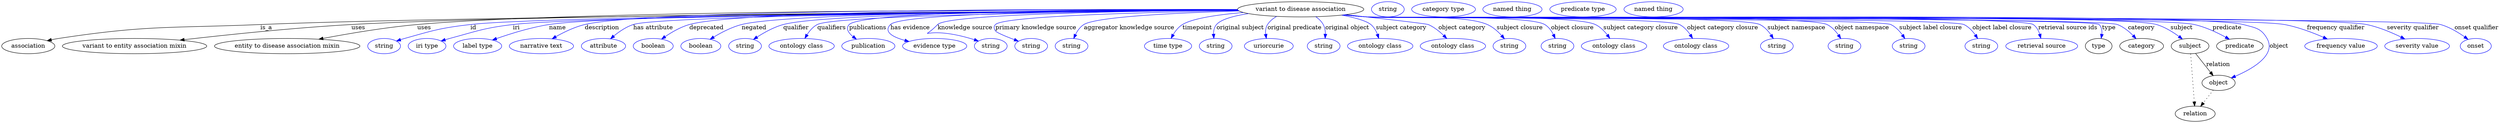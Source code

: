 digraph {
	graph [bb="0,0,5869.4,283"];
	node [label="\N"];
	"variant to disease association"	[height=0.5,
		label="variant to disease association",
		pos="3052.4,265",
		width=4.1163];
	association	[height=0.5,
		pos="62.394,178",
		width=1.7332];
	"variant to disease association" -> association	[label=is_a,
		lp="622.39,221.5",
		pos="e,106.48,190.75 2904.9,262.95 2447.9,259.55 1059.3,247.88 608.39,229 396.96,220.15 342.57,228.08 133.39,196 127.91,195.16 122.23,\
194.11 116.58,192.95"];
	"variant to entity association mixin"	[height=0.5,
		pos="312.39,178",
		width=4.7121];
	"variant to disease association" -> "variant to entity association mixin"	[label=uses,
		lp="838.89,221.5",
		pos="e,419.16,192.04 2904.7,263.27 2474.8,260.88 1229.3,252.1 822.39,229 687.22,221.33 532.53,205.11 429.3,193.21"];
	"entity to disease association mixin"	[height=0.5,
		pos="671.39,178",
		width=4.7482];
	"variant to disease association" -> "entity to disease association mixin"	[label=uses,
		lp="993.89,221.5",
		pos="e,745.83,194.27 2904,264.3 2494,264.67 1351.7,262.56 977.39,229 901.98,222.24 817.05,207.81 755.83,196.18"];
	id	[color=blue,
		height=0.5,
		label=string,
		pos="898.39,178",
		width=1.0652];
	"variant to disease association" -> id	[color=blue,
		label=id,
		lp="1111.4,221.5",
		pos="e,927.38,189.97 2904.9,262.95 2481.5,259.71 1281.1,248.86 1104.4,229 1033.1,220.99 1015.5,215.35 946.39,196 943.29,195.13 940.09,\
194.16 936.89,193.14",
		style=solid];
	iri	[color=blue,
		height=0.5,
		label="iri type",
		pos="999.39,178",
		width=1.2277];
	"variant to disease association" -> iri	[color=blue,
		label=iri,
		lp="1208.4,221.5",
		pos="e,1032.7,190.01 2904.9,262.91 2496,259.66 1367.2,248.97 1200.4,229 1144.9,222.36 1082.8,205.37 1042.5,193.03",
		style=solid];
	name	[color=blue,
		height=0.5,
		label="label type",
		pos="1118.4,178",
		width=1.5707];
	"variant to disease association" -> name	[color=blue,
		label=name,
		lp="1305.4,221.5",
		pos="e,1152.9,192.35 2904.5,263.37 2508.4,261.34 1442.8,253.66 1285.4,229 1242.7,222.31 1195.6,207.51 1162.4,195.74",
		style=solid];
	description	[color=blue,
		height=0.5,
		label="narrative text",
		pos="1268.4,178",
		width=2.0943];
	"variant to disease association" -> description	[color=blue,
		label=description,
		lp="1409.9,221.5",
		pos="e,1293.4,195.24 2904,264.61 2520.5,265.66 1515.9,264.89 1369.4,229 1345.7,223.2 1321.2,211.2 1302.2,200.41",
		style=solid];
	"has attribute"	[color=blue,
		height=0.5,
		label=attribute,
		pos="1413.4,178",
		width=1.4443];
	"variant to disease association" -> "has attribute"	[color=blue,
		label="has attribute",
		lp="1529.4,221.5",
		pos="e,1429.6,195.19 2904.8,263.09 2526.8,260.43 1549,251.42 1482.4,229 1465.7,223.39 1449.6,212.2 1437.2,201.82",
		style=solid];
	deprecated	[color=blue,
		height=0.5,
		label=boolean,
		pos="1530.4,178",
		width=1.2999];
	"variant to disease association" -> deprecated	[color=blue,
		label=deprecated,
		lp="1654.9,221.5",
		pos="e,1549.7,194.47 2903.9,264.65 2561.4,265.53 1735.6,263.94 1614.4,229 1594,223.13 1573.5,211.09 1557.9,200.3",
		style=solid];
	negated	[color=blue,
		height=0.5,
		label=boolean,
		pos="1642.4,178",
		width=1.2999];
	"variant to disease association" -> negated	[color=blue,
		label=negated,
		lp="1766.4,221.5",
		pos="e,1664.2,194.22 2904.3,263.84 2584.2,262.96 1847.6,257.78 1737.4,229 1714.5,223.02 1691,210.69 1673.1,199.77",
		style=solid];
	qualifier	[color=blue,
		height=0.5,
		label=string,
		pos="1745.4,178",
		width=1.0652];
	"variant to disease association" -> qualifier	[color=blue,
		label=qualifier,
		lp="1865.4,221.5",
		pos="e,1765.3,193.73 2904.5,263.67 2602.8,262.43 1935.8,256.57 1835.4,229 1813.2,222.92 1790.6,210.33 1773.6,199.31",
		style=solid];
	qualifiers	[color=blue,
		height=0.5,
		label="ontology class",
		pos="1878.4,178",
		width=2.1304];
	"variant to disease association" -> qualifiers	[color=blue,
		label=qualifiers,
		lp="1948.9,221.5",
		pos="e,1886.1,196.18 2905.1,262.87 2607.3,260.11 1958.4,251.53 1915.4,229 1905.2,223.69 1897.2,214.19 1891.2,204.89",
		style=solid];
	publications	[color=blue,
		height=0.5,
		label=publication,
		pos="2035.4,178",
		width=1.7332];
	"variant to disease association" -> publications	[color=blue,
		label=publications,
		lp="2034.4,221.5",
		pos="e,2007.7,194.14 2904.2,264.49 2619.6,264.7 2021.6,261.26 1990.4,229 1981.4,219.73 1988.6,209.14 1999.6,200.11",
		style=solid];
	"has evidence"	[color=blue,
		height=0.5,
		label="evidence type",
		pos="2191.4,178",
		width=2.0943];
	"variant to disease association" -> "has evidence"	[color=blue,
		label="has evidence",
		lp="2133.9,221.5",
		pos="e,2131.1,188.9 2904.3,263.95 2640.7,263.13 2115.2,257.87 2087.4,229 2070.5,211.51 2093,199.37 2121.3,191.43",
		style=solid];
	"knowledge source"	[color=blue,
		height=0.5,
		label=string,
		pos="2323.4,178",
		width=1.0652];
	"variant to disease association" -> "knowledge source"	[color=blue,
		label="knowledge source",
		lp="2262.9,221.5",
		pos="e,2294.4,189.86 2905,263.2 2667,261.16 2222.4,254.02 2198.4,229 2156.2,185 2161.9,229.25 2275.4,196 2278.5,195.09 2281.7,194.1 2284.9,\
193.06",
		style=solid];
	"primary knowledge source"	[color=blue,
		height=0.5,
		label=string,
		pos="2418.4,178",
		width=1.0652];
	"variant to disease association" -> "primary knowledge source"	[color=blue,
		label="primary knowledge source",
		lp="2429.4,221.5",
		pos="e,2388.8,189.5 2906.1,261.97 2701.8,258.4 2353.8,249.36 2334.4,229 2329.8,224.17 2330.7,219.55 2334.4,214 2337.2,209.74 2358.7,200.84 \
2379.2,193.08",
		style=solid];
	"aggregator knowledge source"	[color=blue,
		height=0.5,
		label=string,
		pos="2513.4,178",
		width=1.0652];
	"variant to disease association" -> "aggregator knowledge source"	[color=blue,
		label="aggregator knowledge source",
		lp="2648.9,221.5",
		pos="e,2518.5,195.92 2908,260.96 2768.1,256.93 2572.8,247.95 2542.4,229 2533.5,223.49 2527.1,214.21 2522.6,205.14",
		style=solid];
	timepoint	[color=blue,
		height=0.5,
		label="time type",
		pos="2740.4,178",
		width=1.5346];
	"variant to disease association" -> timepoint	[color=blue,
		label=timepoint,
		lp="2809.4,221.5",
		pos="e,2747.5,196.25 2917.7,257.46 2859.3,252.52 2798.8,243.92 2774.4,229 2765.1,223.33 2757.8,214.07 2752.4,205.05",
		style=solid];
	"original subject"	[color=blue,
		height=0.5,
		label=string,
		pos="2852.4,178",
		width=1.0652];
	"variant to disease association" -> "original subject"	[color=blue,
		label="original subject",
		lp="2910.4,221.5",
		pos="e,2848.1,196.27 2929.7,254.82 2895.9,249.66 2865.4,241.59 2854.4,229 2849,222.84 2847.3,214.44 2847.3,206.28",
		style=solid];
	"original predicate"	[color=blue,
		height=0.5,
		label=uriorcurie,
		pos="2977.4,178",
		width=1.5887];
	"variant to disease association" -> "original predicate"	[color=blue,
		label="original predicate",
		lp="3037.9,221.5",
		pos="e,2971.6,196.05 2995.7,248.15 2987.2,243.34 2979.6,237.1 2974.4,229 2970.1,222.3 2969.2,213.98 2969.9,206.06",
		style=solid];
	"original object"	[color=blue,
		height=0.5,
		label=string,
		pos="3106.4,178",
		width=1.0652];
	"variant to disease association" -> "original object"	[color=blue,
		label="original object",
		lp="3161.9,221.5",
		pos="e,3109.9,196.23 3087.9,247.5 3094.9,242.57 3101.3,236.44 3105.4,229 3109.1,222.2 3110.4,214.06 3110.4,206.33",
		style=solid];
	"subject category"	[color=blue,
		height=0.5,
		label="ontology class",
		pos="3239.4,178",
		width=2.1304];
	"variant to disease association" -> "subject category"	[color=blue,
		label="subject category",
		lp="3288.9,221.5",
		pos="e,3236,196.3 3148.4,251.22 3178.1,245.67 3206,238.28 3217.4,229 3224.6,223.15 3229.5,214.48 3232.8,205.99",
		style=solid];
	"object category"	[color=blue,
		height=0.5,
		label="ontology class",
		pos="3410.4,178",
		width=2.1304];
	"variant to disease association" -> "object category"	[color=blue,
		label="object category",
		lp="3431.9,221.5",
		pos="e,3396,195.88 3158.4,252.36 3242.9,242.97 3347.8,231 3352.4,229 3366,223.04 3378.7,212.77 3388.8,203.09",
		style=solid];
	"subject closure"	[color=blue,
		height=0.5,
		label=string,
		pos="3543.4,178",
		width=1.0652];
	"variant to disease association" -> "subject closure"	[color=blue,
		label="subject closure",
		lp="3567.9,221.5",
		pos="e,3531.7,195.16 3156.4,252.16 3174.4,250.3 3192.9,248.5 3210.4,247 3272.7,241.65 3434.1,254.22 3491.4,229 3504.4,223.26 3516.1,212.77 \
3525.1,202.87",
		style=solid];
	"object closure"	[color=blue,
		height=0.5,
		label=string,
		pos="3656.4,178",
		width=1.0652];
	"variant to disease association" -> "object closure"	[color=blue,
		label="object closure",
		lp="3691.4,221.5",
		pos="e,3651,196.03 3155.1,251.98 3173.5,250.11 3192.5,248.35 3210.4,247 3256.5,243.52 3586.6,252.66 3626.4,229 3635.4,223.62 3642.1,214.37 \
3646.8,205.28",
		style=solid];
	"subject category closure"	[color=blue,
		height=0.5,
		label="ontology class",
		pos="3789.4,178",
		width=2.1304];
	"variant to disease association" -> "subject category closure"	[color=blue,
		label="subject category closure",
		lp="3851.9,221.5",
		pos="e,3779.5,196.23 3154.3,251.92 3172.9,250.03 3192.2,248.28 3210.4,247 3269.7,242.82 3691.6,254.41 3745.4,229 3756.7,223.65 3766.3,\
213.88 3773.7,204.39",
		style=solid];
	"object category closure"	[color=blue,
		height=0.5,
		label="ontology class",
		pos="3982.4,178",
		width=2.1304];
	"variant to disease association" -> "object category closure"	[color=blue,
		label="object category closure",
		lp="4044.9,221.5",
		pos="e,3974.1,196.23 3153.9,251.83 3172.6,249.93 3192.1,248.21 3210.4,247 3251,244.32 3907,247.32 3943.4,229 3953.8,223.75 3962.3,214.26 \
3968.7,204.95",
		style=solid];
	"subject namespace"	[color=blue,
		height=0.5,
		label=string,
		pos="4172.4,178",
		width=1.0652];
	"variant to disease association" -> "subject namespace"	[color=blue,
		label="subject namespace",
		lp="4218.4,221.5",
		pos="e,4164.1,195.76 3153.4,251.8 3172.3,249.89 3191.9,248.17 3210.4,247 3261.5,243.76 4086.4,251.64 4132.4,229 4143.2,223.66 4152.1,\
213.84 4158.7,204.3",
		style=solid];
	"object namespace"	[color=blue,
		height=0.5,
		label=string,
		pos="4331.4,178",
		width=1.0652];
	"variant to disease association" -> "object namespace"	[color=blue,
		label="object namespace",
		lp="4372.4,221.5",
		pos="e,4322.8,195.79 3153.4,251.75 3172.3,249.85 3191.9,248.14 3210.4,247 3270.3,243.29 4236.4,255.12 4290.4,229 4301.4,223.69 4310.4,\
213.87 4317.2,204.33",
		style=solid];
	"subject label closure"	[color=blue,
		height=0.5,
		label=string,
		pos="4482.4,178",
		width=1.0652];
	"variant to disease association" -> "subject label closure"	[color=blue,
		label="subject label closure",
		lp="4534.4,221.5",
		pos="e,4473.5,195.81 3153,251.77 3172,249.85 3191.8,248.13 3210.4,247 3244.5,244.92 4409.5,243.66 4440.4,229 4451.5,223.71 4460.8,213.9 \
4467.7,204.36",
		style=solid];
	"object label closure"	[color=blue,
		height=0.5,
		label=string,
		pos="4653.4,178",
		width=1.0652];
	"variant to disease association" -> "object label closure"	[color=blue,
		label="object label closure",
		lp="4701.9,221.5",
		pos="e,4644.8,195.8 3153,251.74 3172,249.83 3191.8,248.12 3210.4,247 3249.3,244.66 4577.3,245.89 4612.4,229 4623.4,223.71 4632.4,213.89 \
4639.2,204.35",
		style=solid];
	"retrieval source ids"	[color=blue,
		height=0.5,
		label="retrieval source",
		pos="4795.4,178",
		width=2.347];
	"variant to disease association" -> "retrieval source ids"	[color=blue,
		label="retrieval source ids",
		lp="4856.9,221.5",
		pos="e,4793.3,196.43 3153,251.72 3172,249.81 3191.8,248.1 3210.4,247 3253.8,244.42 4739.5,253.58 4775.4,229 4783.1,223.7 4787.9,214.88 \
4790.8,206.11",
		style=solid];
	type	[height=0.5,
		pos="4929.4,178",
		width=0.86659];
	"variant to disease association" -> type	[color=blue,
		label=type,
		lp="4953.4,221.5",
		pos="e,4935.3,196.13 3153,251.7 3172,249.79 3191.8,248.09 3210.4,247 3234.2,245.6 4913.6,245.98 4930.4,229 4936.3,223.03 4937.6,214.44 \
4936.9,206.06",
		style=solid];
	category	[height=0.5,
		pos="5030.4,178",
		width=1.4263];
	"variant to disease association" -> category	[color=blue,
		label=category,
		lp="5029.9,221.5",
		pos="e,5017.4,195.45 3153,251.7 3172,249.79 3191.8,248.09 3210.4,247 3259.3,244.13 4927.6,246.49 4973.4,229 4987.5,223.61 5000.4,213 \
5010.4,202.94",
		style=solid];
	subject	[height=0.5,
		pos="5144.4,178",
		width=1.2277];
	"variant to disease association" -> subject	[color=blue,
		label=subject,
		lp="5124.4,221.5",
		pos="e,5126.4,194.56 3152.6,251.73 3171.7,249.81 3191.7,248.1 3210.4,247 3313.3,240.98 4966.5,258.17 5065.4,229 5084.7,223.32 5103.7,\
211.45 5118.3,200.7",
		style=solid];
	predicate	[height=0.5,
		pos="5261.4,178",
		width=1.5165];
	"variant to disease association" -> predicate	[color=blue,
		label=predicate,
		lp="5231.4,221.5",
		pos="e,5237,194.12 3152.6,251.73 3171.7,249.8 3191.7,248.09 3210.4,247 3318.2,240.72 5049.1,252.91 5154.4,229 5180.4,223.1 5207.6,210.28 \
5228.1,199.11",
		style=solid];
	object	[height=0.5,
		pos="5211.4,91",
		width=1.0832];
	"variant to disease association" -> object	[color=blue,
		label=object,
		lp="5353.4,178",
		pos="e,5241.2,102.71 3152.6,251.72 3171.7,249.8 3191.7,248.09 3210.4,247 3324.6,240.37 5159.2,259.58 5269.4,229 5297.2,221.28 5311.1,\
221.08 5325.4,196 5347.7,156.94 5291.7,124.38 5250.5,106.59",
		style=solid];
	"frequency qualifier"	[color=blue,
		height=0.5,
		label="frequency value",
		pos="5499.4,178",
		width=2.3651];
	"variant to disease association" -> "frequency qualifier"	[color=blue,
		label="frequency qualifier",
		lp="5487.4,221.5",
		pos="e,5467.3,194.74 3152.6,251.71 3171.7,249.79 3191.7,248.08 3210.4,247 3330,240.08 5248.6,250.91 5366.4,229 5398.1,223.1 5432.1,210.18 \
5457.8,198.95",
		style=solid];
	"severity qualifier"	[color=blue,
		height=0.5,
		label="severity value",
		pos="5678.4,178",
		width=2.1123];
	"variant to disease association" -> "severity qualifier"	[color=blue,
		label="severity qualifier",
		lp="5668.4,221.5",
		pos="e,5649.6,194.87 3152.6,251.7 3171.7,249.78 3191.7,248.08 3210.4,247 3340.7,239.51 5431.6,255.27 5559.4,229 5587.8,223.17 5617.8,\
210.49 5640.6,199.36",
		style=solid];
	"onset qualifier"	[color=blue,
		height=0.5,
		label=onset,
		pos="5815.4,178",
		width=1.011];
	"variant to disease association" -> "onset qualifier"	[color=blue,
		label="onset qualifier",
		lp="5817.9,221.5",
		pos="e,5797.5,193.86 3152.6,251.7 3171.7,249.77 3191.7,248.07 3210.4,247 3280.4,243 5666,248.19 5733.4,229 5753.6,223.24 5773.9,211 5789.1,\
200.08",
		style=solid];
	association_type	[color=blue,
		height=0.5,
		label=string,
		pos="3257.4,265",
		width=1.0652];
	association_category	[color=blue,
		height=0.5,
		label="category type",
		pos="3388.4,265",
		width=2.0762];
	subject -> object	[label=relation,
		lp="5210.4,134.5",
		pos="e,5198.7,108.05 5157.3,160.61 5167.3,147.95 5181.3,130.24 5192.5,115.98"];
	relation	[height=0.5,
		pos="5156.4,18",
		width=1.2999];
	subject -> relation	[pos="e,5155.1,36.188 5145.7,159.79 5147.8,132.48 5151.8,78.994 5154.3,46.38",
		style=dotted];
	"variant to disease association_subject"	[color=blue,
		height=0.5,
		label="named thing",
		pos="3550.4,265",
		width=1.9318];
	"variant to disease association_predicate"	[color=blue,
		height=0.5,
		label="predicate type",
		pos="3716.4,265",
		width=2.1665];
	object -> relation	[pos="e,5169.2,35.54 5198.9,73.889 5192,64.939 5183.2,53.617 5175.4,43.584",
		style=dotted];
	"variant to disease association_object"	[color=blue,
		height=0.5,
		label="named thing",
		pos="3882.4,265",
		width=1.9318];
}
